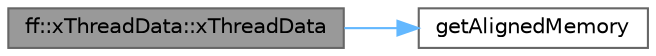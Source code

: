 digraph "ff::xThreadData::xThreadData"
{
 // LATEX_PDF_SIZE
  bgcolor="transparent";
  edge [fontname=Helvetica,fontsize=10,labelfontname=Helvetica,labelfontsize=10];
  node [fontname=Helvetica,fontsize=10,shape=box,height=0.2,width=0.4];
  rankdir="LR";
  Node1 [id="Node000001",label="ff::xThreadData::xThreadData",height=0.2,width=0.4,color="gray40", fillcolor="grey60", style="filled", fontcolor="black",tooltip=" "];
  Node1 -> Node2 [id="edge1_Node000001_Node000002",color="steelblue1",style="solid",tooltip=" "];
  Node2 [id="Node000002",label="getAlignedMemory",height=0.2,width=0.4,color="grey40", fillcolor="white", style="filled",URL="$sysdep_8h.html#ae77dd87ccd6c736ac3eb1aa624d05269",tooltip=" "];
}
